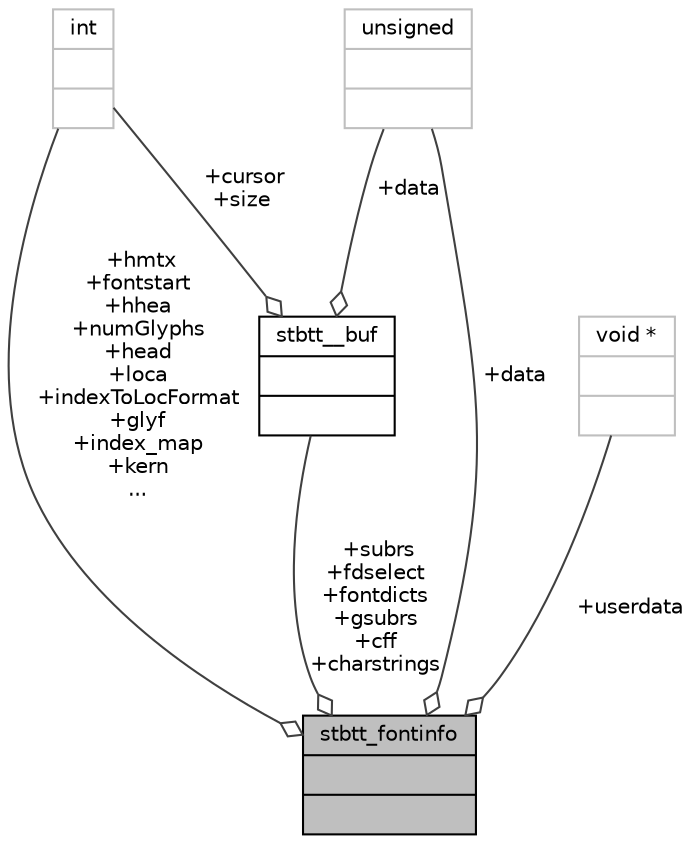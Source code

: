 digraph "stbtt_fontinfo"
{
 // INTERACTIVE_SVG=YES
  bgcolor="transparent";
  edge [fontname="Helvetica",fontsize="10",labelfontname="Helvetica",labelfontsize="10"];
  node [fontname="Helvetica",fontsize="10",shape=record];
  Node1 [label="{stbtt_fontinfo\n||}",height=0.2,width=0.4,color="black", fillcolor="grey75", style="filled" fontcolor="black"];
  Node2 -> Node1 [color="grey25",fontsize="10",style="solid",label=" +hmtx\n+fontstart\n+hhea\n+numGlyphs\n+head\n+loca\n+indexToLocFormat\n+glyf\n+index_map\n+kern\n..." ,arrowhead="odiamond",fontname="Helvetica"];
  Node2 [label="{int\n||}",height=0.2,width=0.4,color="grey75"];
  Node3 -> Node1 [color="grey25",fontsize="10",style="solid",label=" +subrs\n+fdselect\n+fontdicts\n+gsubrs\n+cff\n+charstrings" ,arrowhead="odiamond",fontname="Helvetica"];
  Node3 [label="{stbtt__buf\n||}",height=0.2,width=0.4,color="black",URL="$dd/d25/structstbtt____buf.html"];
  Node2 -> Node3 [color="grey25",fontsize="10",style="solid",label=" +cursor\n+size" ,arrowhead="odiamond",fontname="Helvetica"];
  Node4 -> Node3 [color="grey25",fontsize="10",style="solid",label=" +data" ,arrowhead="odiamond",fontname="Helvetica"];
  Node4 [label="{unsigned\n||}",height=0.2,width=0.4,color="grey75"];
  Node4 -> Node1 [color="grey25",fontsize="10",style="solid",label=" +data" ,arrowhead="odiamond",fontname="Helvetica"];
  Node5 -> Node1 [color="grey25",fontsize="10",style="solid",label=" +userdata" ,arrowhead="odiamond",fontname="Helvetica"];
  Node5 [label="{void *\n||}",height=0.2,width=0.4,color="grey75"];
}
